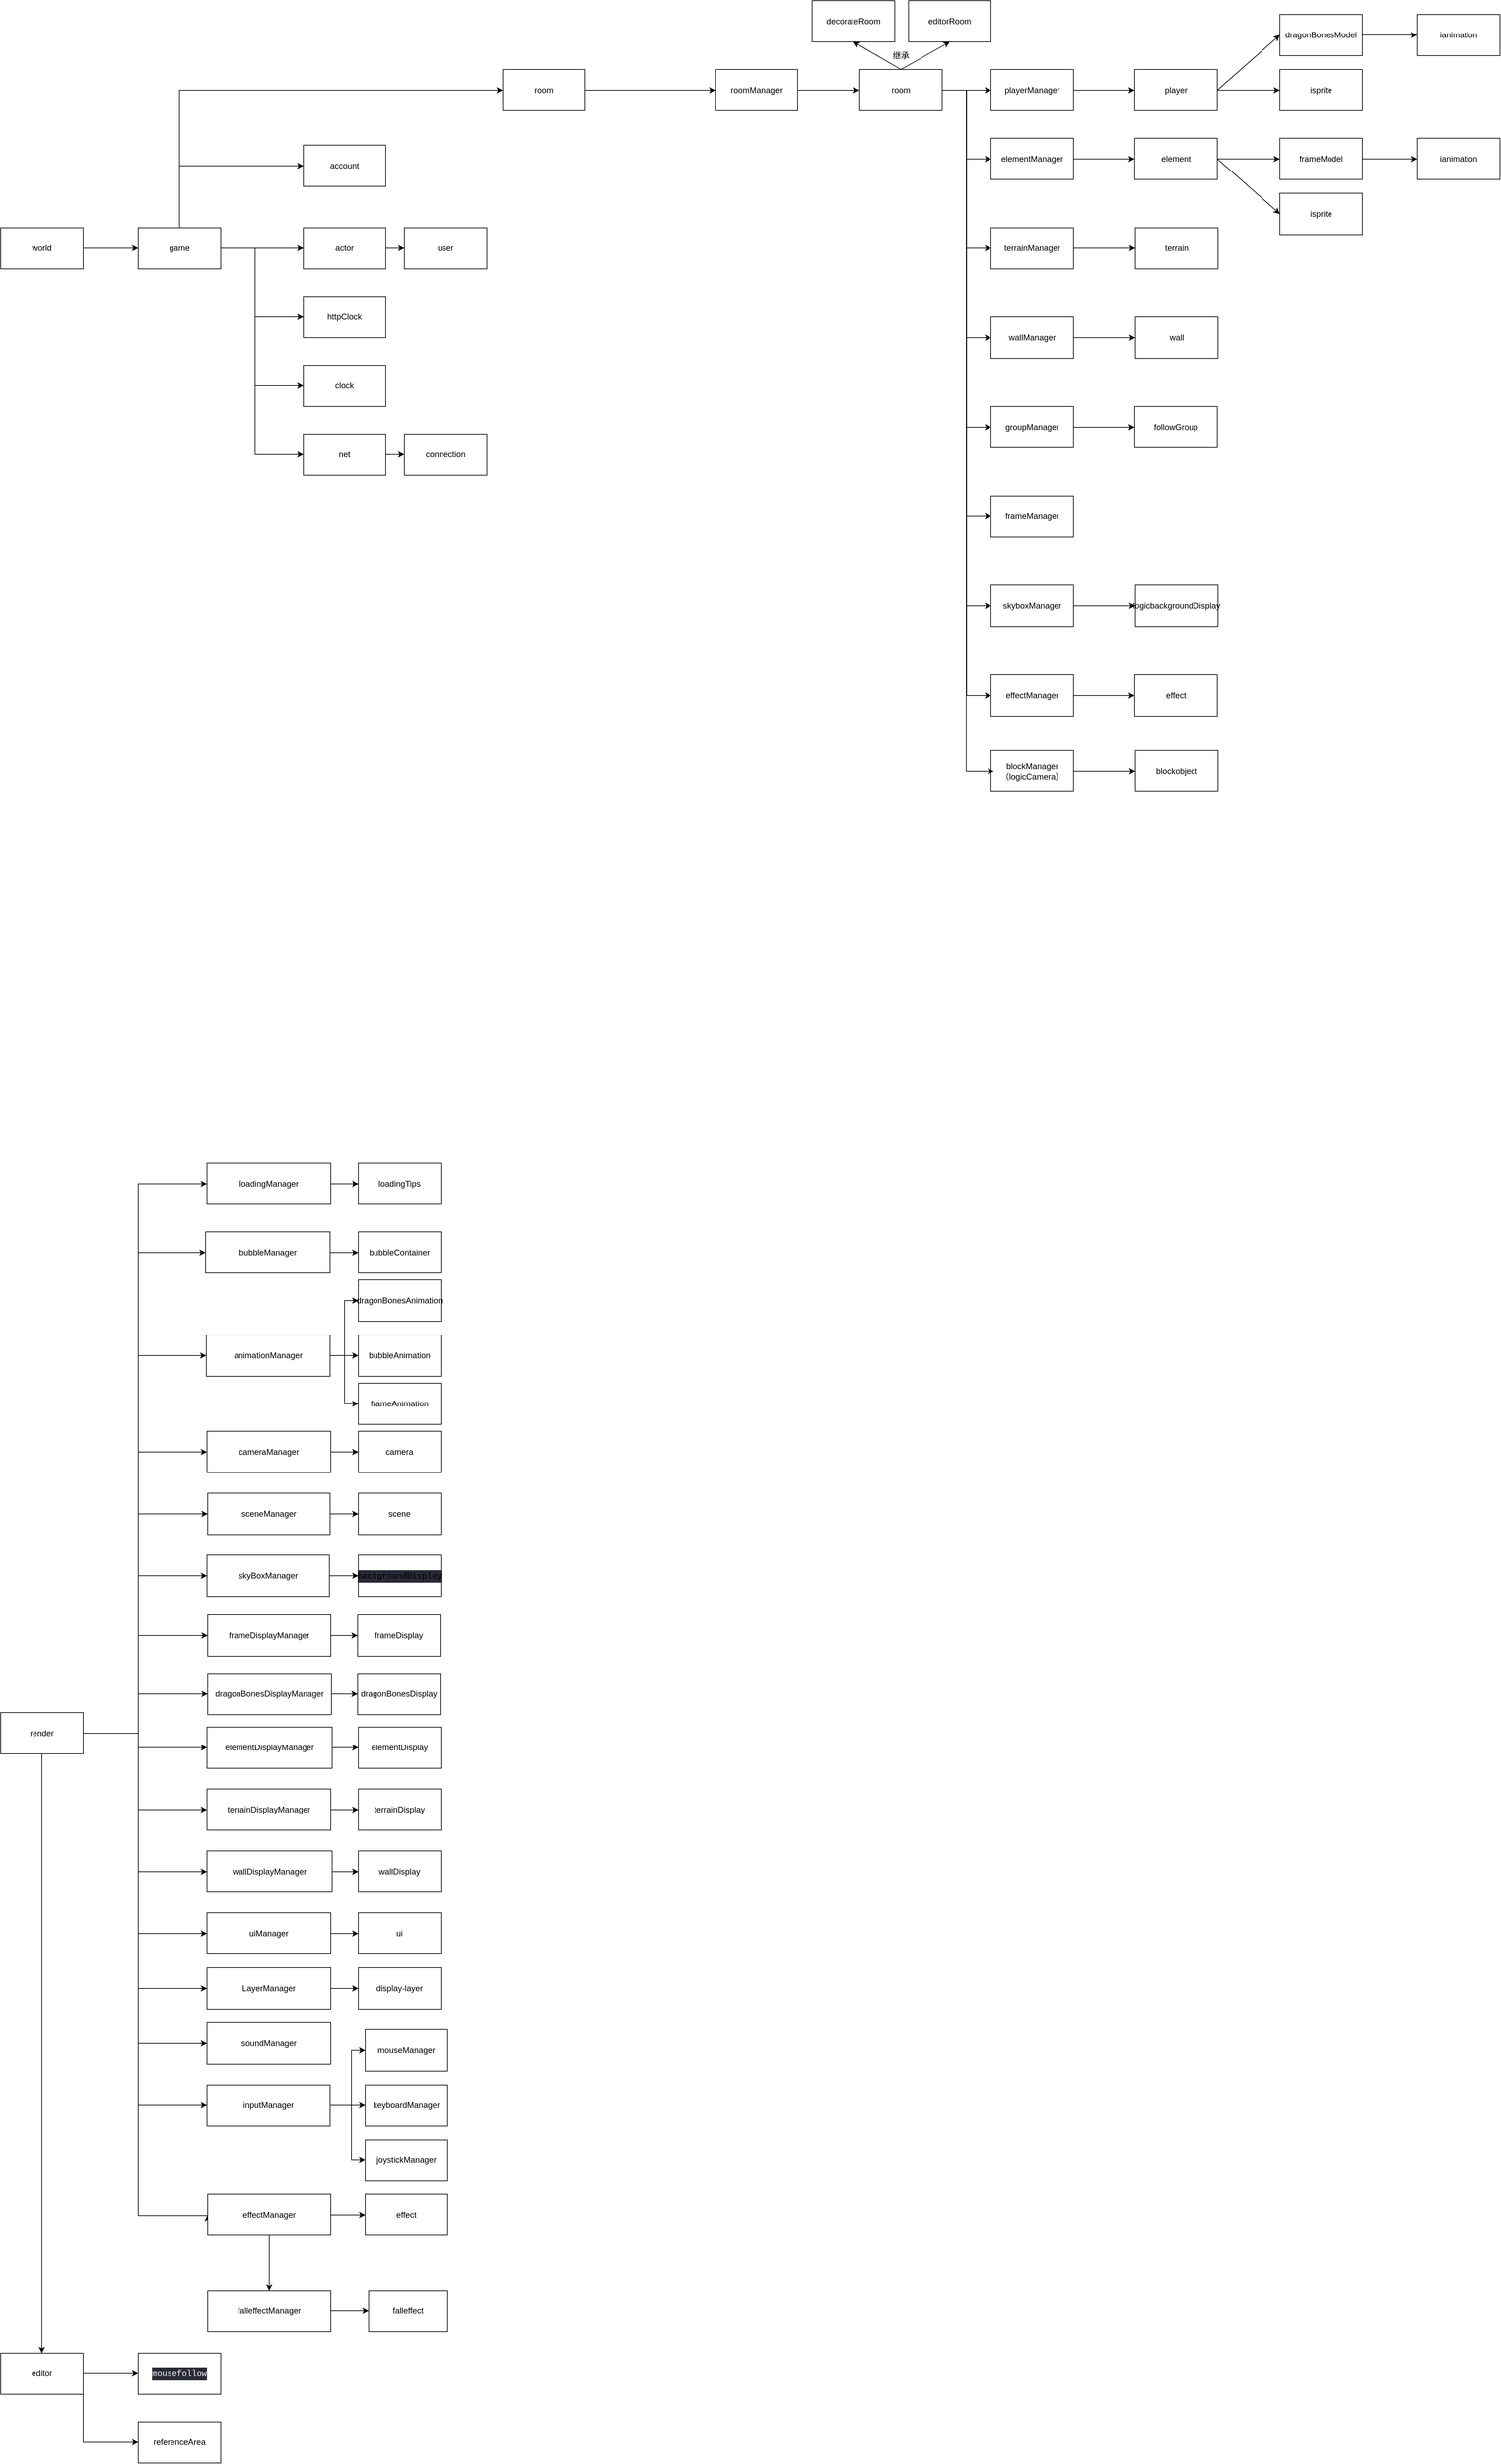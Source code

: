 <mxfile version="13.1.3">
    <diagram id="6hGFLwfOUW9BJ-s0fimq" name="Page-1">
        <mxGraphModel dx="660" dy="626" grid="1" gridSize="10" guides="1" tooltips="1" connect="1" arrows="1" fold="1" page="1" pageScale="1" pageWidth="3300" pageHeight="4681" math="0" shadow="0">
            <root>
                <mxCell id="0"/>
                <mxCell id="1" parent="0"/>
                <mxCell id="109" value="" style="edgeStyle=orthogonalEdgeStyle;rounded=0;orthogonalLoop=1;jettySize=auto;html=1;" parent="1" source="3" target="108" edge="1">
                    <mxGeometry relative="1" as="geometry">
                        <Array as="points">
                            <mxPoint x="240" y="2529"/>
                            <mxPoint x="240" y="2300"/>
                        </Array>
                    </mxGeometry>
                </mxCell>
                <mxCell id="117" value="" style="edgeStyle=orthogonalEdgeStyle;rounded=0;orthogonalLoop=1;jettySize=auto;html=1;" parent="1" source="3" target="116" edge="1">
                    <mxGeometry relative="1" as="geometry">
                        <Array as="points">
                            <mxPoint x="240" y="2529"/>
                            <mxPoint x="240" y="2210"/>
                        </Array>
                    </mxGeometry>
                </mxCell>
                <mxCell id="121" value="" style="edgeStyle=orthogonalEdgeStyle;rounded=0;orthogonalLoop=1;jettySize=auto;html=1;" parent="1" source="3" target="120" edge="1">
                    <mxGeometry relative="1" as="geometry">
                        <Array as="points">
                            <mxPoint x="240" y="2529"/>
                            <mxPoint x="240" y="2120"/>
                        </Array>
                    </mxGeometry>
                </mxCell>
                <mxCell id="125" value="" style="edgeStyle=orthogonalEdgeStyle;rounded=0;orthogonalLoop=1;jettySize=auto;html=1;" parent="1" source="3" target="124" edge="1">
                    <mxGeometry relative="1" as="geometry">
                        <Array as="points">
                            <mxPoint x="240" y="2529"/>
                            <mxPoint x="240" y="1980"/>
                        </Array>
                    </mxGeometry>
                </mxCell>
                <mxCell id="135" value="" style="edgeStyle=orthogonalEdgeStyle;rounded=0;orthogonalLoop=1;jettySize=auto;html=1;" parent="1" source="3" target="134" edge="1">
                    <mxGeometry relative="1" as="geometry">
                        <Array as="points">
                            <mxPoint x="240" y="2529"/>
                            <mxPoint x="240" y="1830"/>
                        </Array>
                    </mxGeometry>
                </mxCell>
                <mxCell id="141" value="" style="edgeStyle=orthogonalEdgeStyle;rounded=0;orthogonalLoop=1;jettySize=auto;html=1;" parent="1" source="3" target="140" edge="1">
                    <mxGeometry relative="1" as="geometry">
                        <Array as="points">
                            <mxPoint x="240" y="2529"/>
                            <mxPoint x="240" y="2550"/>
                        </Array>
                    </mxGeometry>
                </mxCell>
                <mxCell id="145" value="" style="edgeStyle=orthogonalEdgeStyle;rounded=0;orthogonalLoop=1;jettySize=auto;html=1;" parent="1" source="3" target="144" edge="1">
                    <mxGeometry relative="1" as="geometry">
                        <Array as="points">
                            <mxPoint x="240" y="2529"/>
                            <mxPoint x="240" y="2640"/>
                        </Array>
                    </mxGeometry>
                </mxCell>
                <mxCell id="149" value="" style="edgeStyle=orthogonalEdgeStyle;rounded=0;orthogonalLoop=1;jettySize=auto;html=1;entryX=0;entryY=0.5;entryDx=0;entryDy=0;" parent="1" source="3" target="77" edge="1">
                    <mxGeometry relative="1" as="geometry">
                        <mxPoint x="100" y="2419" as="targetPoint"/>
                        <Array as="points">
                            <mxPoint x="240" y="2529"/>
                            <mxPoint x="240" y="2387"/>
                        </Array>
                    </mxGeometry>
                </mxCell>
                <mxCell id="151" value="" style="edgeStyle=orthogonalEdgeStyle;rounded=0;orthogonalLoop=1;jettySize=auto;html=1;entryX=0;entryY=0.5;entryDx=0;entryDy=0;" parent="1" source="3" target="78" edge="1">
                    <mxGeometry relative="1" as="geometry">
                        <mxPoint x="100" y="2419" as="targetPoint"/>
                        <Array as="points">
                            <mxPoint x="240" y="2529"/>
                            <mxPoint x="240" y="2472"/>
                        </Array>
                    </mxGeometry>
                </mxCell>
                <mxCell id="153" value="" style="edgeStyle=orthogonalEdgeStyle;rounded=0;orthogonalLoop=1;jettySize=auto;html=1;entryX=0;entryY=0.5;entryDx=0;entryDy=0;" parent="1" source="3" target="79" edge="1">
                    <mxGeometry relative="1" as="geometry">
                        <mxPoint x="100" y="2639" as="targetPoint"/>
                        <Array as="points">
                            <mxPoint x="240" y="2529"/>
                            <mxPoint x="240" y="2820"/>
                        </Array>
                    </mxGeometry>
                </mxCell>
                <mxCell id="155" value="" style="edgeStyle=orthogonalEdgeStyle;rounded=0;orthogonalLoop=1;jettySize=auto;html=1;entryX=0;entryY=0.5;entryDx=0;entryDy=0;" parent="1" source="3" target="80" edge="1">
                    <mxGeometry relative="1" as="geometry">
                        <mxPoint x="100" y="2639" as="targetPoint"/>
                        <Array as="points">
                            <mxPoint x="240" y="2529"/>
                            <mxPoint x="240" y="2900"/>
                        </Array>
                    </mxGeometry>
                </mxCell>
                <mxCell id="157" value="" style="edgeStyle=orthogonalEdgeStyle;rounded=0;orthogonalLoop=1;jettySize=auto;html=1;entryX=0;entryY=0.5;entryDx=0;entryDy=0;" parent="1" source="3" target="104" edge="1">
                    <mxGeometry relative="1" as="geometry">
                        <mxPoint x="100" y="2639" as="targetPoint"/>
                        <Array as="points">
                            <mxPoint x="240" y="2529"/>
                            <mxPoint x="240" y="2980"/>
                        </Array>
                    </mxGeometry>
                </mxCell>
                <mxCell id="159" value="" style="edgeStyle=orthogonalEdgeStyle;rounded=0;orthogonalLoop=1;jettySize=auto;html=1;entryX=0;entryY=0.5;entryDx=0;entryDy=0;" parent="1" source="3" target="94" edge="1">
                    <mxGeometry relative="1" as="geometry">
                        <mxPoint x="290" y="3100" as="targetPoint"/>
                        <Array as="points">
                            <mxPoint x="240" y="2529"/>
                            <mxPoint x="240" y="3070"/>
                        </Array>
                    </mxGeometry>
                </mxCell>
                <mxCell id="161" value="" style="edgeStyle=orthogonalEdgeStyle;rounded=0;orthogonalLoop=1;jettySize=auto;html=1;entryX=0;entryY=0.5;entryDx=0;entryDy=0;" parent="1" source="3" target="102" edge="1">
                    <mxGeometry relative="1" as="geometry">
                        <mxPoint x="140" y="3040" as="targetPoint"/>
                        <Array as="points">
                            <mxPoint x="240" y="2529"/>
                            <mxPoint x="240" y="3230"/>
                        </Array>
                    </mxGeometry>
                </mxCell>
                <mxCell id="171" value="" style="edgeStyle=orthogonalEdgeStyle;rounded=0;orthogonalLoop=1;jettySize=auto;html=1;entryX=0;entryY=0.5;entryDx=0;entryDy=0;" parent="1" source="3" target="168" edge="1">
                    <mxGeometry relative="1" as="geometry">
                        <mxPoint x="100" y="2639" as="targetPoint"/>
                        <Array as="points">
                            <mxPoint x="240" y="2529"/>
                            <mxPoint x="240" y="2730"/>
                        </Array>
                    </mxGeometry>
                </mxCell>
                <mxCell id="173" value="" style="edgeStyle=orthogonalEdgeStyle;rounded=0;orthogonalLoop=1;jettySize=auto;html=1;" parent="1" source="3" target="172" edge="1">
                    <mxGeometry relative="1" as="geometry">
                        <Array as="points">
                            <mxPoint x="240" y="2529"/>
                            <mxPoint x="240" y="1730"/>
                        </Array>
                    </mxGeometry>
                </mxCell>
                <mxCell id="181" value="" style="edgeStyle=orthogonalEdgeStyle;rounded=0;orthogonalLoop=1;jettySize=auto;html=1;" parent="1" source="3" target="180" edge="1">
                    <mxGeometry relative="1" as="geometry"/>
                </mxCell>
                <mxCell id="3" value="render" style="rounded=0;whiteSpace=wrap;html=1;" parent="1" vertex="1">
                    <mxGeometry x="40" y="2499" width="120" height="60" as="geometry"/>
                </mxCell>
                <mxCell id="183" value="" style="edgeStyle=orthogonalEdgeStyle;rounded=0;orthogonalLoop=1;jettySize=auto;html=1;" parent="1" source="180" target="182" edge="1">
                    <mxGeometry relative="1" as="geometry"/>
                </mxCell>
                <mxCell id="185" value="" style="edgeStyle=orthogonalEdgeStyle;rounded=0;orthogonalLoop=1;jettySize=auto;html=1;" parent="1" source="180" target="184" edge="1">
                    <mxGeometry relative="1" as="geometry">
                        <Array as="points">
                            <mxPoint x="160" y="3560"/>
                        </Array>
                    </mxGeometry>
                </mxCell>
                <mxCell id="180" value="editor" style="rounded=0;whiteSpace=wrap;html=1;" parent="1" vertex="1">
                    <mxGeometry x="40" y="3430" width="120" height="60" as="geometry"/>
                </mxCell>
                <mxCell id="184" value="referenceArea" style="rounded=0;whiteSpace=wrap;html=1;" parent="1" vertex="1">
                    <mxGeometry x="240" y="3530" width="120" height="60" as="geometry"/>
                </mxCell>
                <mxCell id="182" value="&lt;div style=&quot;color: rgb(246 , 246 , 244) ; background-color: rgb(40 , 42 , 54) ; font-family: &amp;#34;menlo&amp;#34; , &amp;#34;monaco&amp;#34; , &amp;#34;courier new&amp;#34; , monospace ; line-height: 18px&quot;&gt;mousefollow&lt;/div&gt;" style="rounded=0;whiteSpace=wrap;html=1;" parent="1" vertex="1">
                    <mxGeometry x="240" y="3430" width="120" height="60" as="geometry"/>
                </mxCell>
                <mxCell id="175" value="" style="edgeStyle=orthogonalEdgeStyle;rounded=0;orthogonalLoop=1;jettySize=auto;html=1;" parent="1" source="172" target="174" edge="1">
                    <mxGeometry relative="1" as="geometry"/>
                </mxCell>
                <mxCell id="172" value="loadingManager" style="rounded=0;whiteSpace=wrap;html=1;" parent="1" vertex="1">
                    <mxGeometry x="340" y="1700" width="180" height="60" as="geometry"/>
                </mxCell>
                <mxCell id="174" value="loadingTips" style="rounded=0;whiteSpace=wrap;html=1;" parent="1" vertex="1">
                    <mxGeometry x="560" y="1700" width="120" height="60" as="geometry"/>
                </mxCell>
                <mxCell id="147" value="" style="edgeStyle=orthogonalEdgeStyle;rounded=0;orthogonalLoop=1;jettySize=auto;html=1;" parent="1" source="144" target="146" edge="1">
                    <mxGeometry relative="1" as="geometry"/>
                </mxCell>
                <mxCell id="144" value="terrainDisplayManager" style="rounded=0;whiteSpace=wrap;html=1;" parent="1" vertex="1">
                    <mxGeometry x="340" y="2610" width="180" height="60" as="geometry"/>
                </mxCell>
                <mxCell id="146" value="terrainDisplay" style="rounded=0;whiteSpace=wrap;html=1;" parent="1" vertex="1">
                    <mxGeometry x="560" y="2610" width="120" height="60" as="geometry"/>
                </mxCell>
                <mxCell id="143" value="" style="edgeStyle=orthogonalEdgeStyle;rounded=0;orthogonalLoop=1;jettySize=auto;html=1;" parent="1" source="140" target="142" edge="1">
                    <mxGeometry relative="1" as="geometry"/>
                </mxCell>
                <mxCell id="140" value="elementDisplayManager" style="rounded=0;whiteSpace=wrap;html=1;" parent="1" vertex="1">
                    <mxGeometry x="340" y="2520" width="182" height="60" as="geometry"/>
                </mxCell>
                <mxCell id="142" value="elementDisplay" style="rounded=0;whiteSpace=wrap;html=1;" parent="1" vertex="1">
                    <mxGeometry x="560" y="2520" width="120" height="60" as="geometry"/>
                </mxCell>
                <mxCell id="137" value="" style="edgeStyle=orthogonalEdgeStyle;rounded=0;orthogonalLoop=1;jettySize=auto;html=1;" parent="1" source="134" target="136" edge="1">
                    <mxGeometry relative="1" as="geometry"/>
                </mxCell>
                <mxCell id="134" value="bubbleManager" style="rounded=0;whiteSpace=wrap;html=1;" parent="1" vertex="1">
                    <mxGeometry x="338" y="1800" width="181" height="60" as="geometry"/>
                </mxCell>
                <mxCell id="136" value="bubbleContainer" style="rounded=0;whiteSpace=wrap;html=1;" parent="1" vertex="1">
                    <mxGeometry x="560" y="1800" width="120" height="60" as="geometry"/>
                </mxCell>
                <mxCell id="127" value="" style="edgeStyle=orthogonalEdgeStyle;rounded=0;orthogonalLoop=1;jettySize=auto;html=1;" parent="1" source="124" target="126" edge="1">
                    <mxGeometry relative="1" as="geometry">
                        <Array as="points">
                            <mxPoint x="540" y="1980"/>
                            <mxPoint x="540" y="1900"/>
                        </Array>
                    </mxGeometry>
                </mxCell>
                <mxCell id="131" value="" style="edgeStyle=orthogonalEdgeStyle;rounded=0;orthogonalLoop=1;jettySize=auto;html=1;" parent="1" source="124" target="130" edge="1">
                    <mxGeometry relative="1" as="geometry"/>
                </mxCell>
                <mxCell id="133" value="" style="edgeStyle=orthogonalEdgeStyle;rounded=0;orthogonalLoop=1;jettySize=auto;html=1;" parent="1" source="124" target="132" edge="1">
                    <mxGeometry relative="1" as="geometry">
                        <Array as="points">
                            <mxPoint x="540" y="1980"/>
                            <mxPoint x="540" y="2050"/>
                        </Array>
                    </mxGeometry>
                </mxCell>
                <mxCell id="124" value="animationManager" style="rounded=0;whiteSpace=wrap;html=1;" parent="1" vertex="1">
                    <mxGeometry x="339" y="1950" width="180" height="60" as="geometry"/>
                </mxCell>
                <mxCell id="132" value="frameAnimation" style="rounded=0;whiteSpace=wrap;html=1;" parent="1" vertex="1">
                    <mxGeometry x="560" y="2020" width="120" height="60" as="geometry"/>
                </mxCell>
                <mxCell id="130" value="bubbleAnimation" style="rounded=0;whiteSpace=wrap;html=1;" parent="1" vertex="1">
                    <mxGeometry x="560" y="1950" width="120" height="60" as="geometry"/>
                </mxCell>
                <mxCell id="126" value="dragonBonesAnimation" style="rounded=0;whiteSpace=wrap;html=1;" parent="1" vertex="1">
                    <mxGeometry x="560" y="1870" width="120" height="60" as="geometry"/>
                </mxCell>
                <mxCell id="123" value="" style="edgeStyle=orthogonalEdgeStyle;rounded=0;orthogonalLoop=1;jettySize=auto;html=1;" parent="1" source="120" target="122" edge="1">
                    <mxGeometry relative="1" as="geometry"/>
                </mxCell>
                <mxCell id="120" value="cameraManager" style="rounded=0;whiteSpace=wrap;html=1;" parent="1" vertex="1">
                    <mxGeometry x="340" y="2090" width="180" height="60" as="geometry"/>
                </mxCell>
                <mxCell id="122" value="camera" style="rounded=0;whiteSpace=wrap;html=1;" parent="1" vertex="1">
                    <mxGeometry x="560" y="2090" width="120" height="60" as="geometry"/>
                </mxCell>
                <mxCell id="119" value="" style="edgeStyle=orthogonalEdgeStyle;rounded=0;orthogonalLoop=1;jettySize=auto;html=1;" parent="1" source="116" target="118" edge="1">
                    <mxGeometry relative="1" as="geometry"/>
                </mxCell>
                <mxCell id="116" value="sceneManager" style="rounded=0;whiteSpace=wrap;html=1;" parent="1" vertex="1">
                    <mxGeometry x="341" y="2180" width="178" height="60" as="geometry"/>
                </mxCell>
                <mxCell id="118" value="scene" style="rounded=0;whiteSpace=wrap;html=1;" parent="1" vertex="1">
                    <mxGeometry x="560" y="2180" width="120" height="60" as="geometry"/>
                </mxCell>
                <mxCell id="111" value="" style="edgeStyle=orthogonalEdgeStyle;rounded=0;orthogonalLoop=1;jettySize=auto;html=1;" parent="1" source="108" target="110" edge="1">
                    <mxGeometry relative="1" as="geometry"/>
                </mxCell>
                <mxCell id="108" value="skyBoxManager" style="rounded=0;whiteSpace=wrap;html=1;" parent="1" vertex="1">
                    <mxGeometry x="340" y="2270" width="178" height="60" as="geometry"/>
                </mxCell>
                <mxCell id="110" value="&lt;div style=&quot;background-color: rgb(40 , 42 , 54) ; font-family: &amp;#34;menlo&amp;#34; , &amp;#34;monaco&amp;#34; , &amp;#34;courier new&amp;#34; , monospace ; line-height: 18px&quot;&gt;backgroundDisplay&lt;/div&gt;" style="rounded=0;whiteSpace=wrap;html=1;" parent="1" vertex="1">
                    <mxGeometry x="560" y="2270" width="120" height="60" as="geometry"/>
                </mxCell>
                <mxCell id="104" value="soundManager" style="rounded=0;whiteSpace=wrap;html=1;" parent="1" vertex="1">
                    <mxGeometry x="340" y="2950" width="180" height="60" as="geometry"/>
                </mxCell>
                <mxCell id="107" value="" style="edgeStyle=orthogonalEdgeStyle;rounded=0;orthogonalLoop=1;jettySize=auto;html=1;" parent="1" source="102" target="106" edge="1">
                    <mxGeometry relative="1" as="geometry"/>
                </mxCell>
                <mxCell id="177" value="" style="edgeStyle=orthogonalEdgeStyle;rounded=0;orthogonalLoop=1;jettySize=auto;html=1;" parent="1" source="102" target="176" edge="1">
                    <mxGeometry relative="1" as="geometry"/>
                </mxCell>
                <mxCell id="102" value="effectManager" style="rounded=0;whiteSpace=wrap;html=1;" parent="1" vertex="1">
                    <mxGeometry x="341" y="3199" width="179" height="60" as="geometry"/>
                </mxCell>
                <mxCell id="179" value="" style="edgeStyle=orthogonalEdgeStyle;rounded=0;orthogonalLoop=1;jettySize=auto;html=1;" parent="1" source="176" target="178" edge="1">
                    <mxGeometry relative="1" as="geometry"/>
                </mxCell>
                <mxCell id="176" value="falleffectManager" style="rounded=0;whiteSpace=wrap;html=1;" parent="1" vertex="1">
                    <mxGeometry x="341" y="3339" width="179" height="60" as="geometry"/>
                </mxCell>
                <mxCell id="178" value="falleffect" style="rounded=0;whiteSpace=wrap;html=1;" parent="1" vertex="1">
                    <mxGeometry x="575" y="3339" width="115" height="60" as="geometry"/>
                </mxCell>
                <mxCell id="106" value="effect" style="rounded=0;whiteSpace=wrap;html=1;" parent="1" vertex="1">
                    <mxGeometry x="570" y="3199" width="120" height="60" as="geometry"/>
                </mxCell>
                <mxCell id="97" value="" style="edgeStyle=orthogonalEdgeStyle;rounded=0;orthogonalLoop=1;jettySize=auto;html=1;" parent="1" source="94" target="96" edge="1">
                    <mxGeometry relative="1" as="geometry"/>
                </mxCell>
                <mxCell id="99" value="" style="edgeStyle=orthogonalEdgeStyle;rounded=0;orthogonalLoop=1;jettySize=auto;html=1;" parent="1" source="94" target="98" edge="1">
                    <mxGeometry relative="1" as="geometry">
                        <Array as="points">
                            <mxPoint x="550" y="3070"/>
                            <mxPoint x="550" y="3150"/>
                        </Array>
                    </mxGeometry>
                </mxCell>
                <mxCell id="101" value="" style="edgeStyle=orthogonalEdgeStyle;rounded=0;orthogonalLoop=1;jettySize=auto;html=1;" parent="1" source="94" target="100" edge="1">
                    <mxGeometry relative="1" as="geometry">
                        <Array as="points">
                            <mxPoint x="550" y="3070"/>
                            <mxPoint x="550" y="2990"/>
                        </Array>
                    </mxGeometry>
                </mxCell>
                <mxCell id="94" value="inputManager" style="rounded=0;whiteSpace=wrap;html=1;" parent="1" vertex="1">
                    <mxGeometry x="340" y="3040" width="179" height="60" as="geometry"/>
                </mxCell>
                <mxCell id="100" value="mouseManager" style="rounded=0;whiteSpace=wrap;html=1;" parent="1" vertex="1">
                    <mxGeometry x="570" y="2960" width="120" height="60" as="geometry"/>
                </mxCell>
                <mxCell id="98" value="joystickManager" style="rounded=0;whiteSpace=wrap;html=1;" parent="1" vertex="1">
                    <mxGeometry x="570" y="3120" width="120" height="60" as="geometry"/>
                </mxCell>
                <mxCell id="96" value="keyboardManager" style="rounded=0;whiteSpace=wrap;html=1;" parent="1" vertex="1">
                    <mxGeometry x="570" y="3040" width="120" height="60" as="geometry"/>
                </mxCell>
                <mxCell id="112" value="" style="edgeStyle=orthogonalEdgeStyle;rounded=0;orthogonalLoop=1;jettySize=auto;html=1;" parent="1" source="77" target="81" edge="1">
                    <mxGeometry relative="1" as="geometry"/>
                </mxCell>
                <mxCell id="77" value="&lt;span&gt;frameDisplayManager&lt;/span&gt;" style="rounded=0;whiteSpace=wrap;html=1;" parent="1" vertex="1">
                    <mxGeometry x="341" y="2357" width="179" height="60" as="geometry"/>
                </mxCell>
                <mxCell id="113" value="" style="edgeStyle=orthogonalEdgeStyle;rounded=0;orthogonalLoop=1;jettySize=auto;html=1;" parent="1" source="78" target="82" edge="1">
                    <mxGeometry relative="1" as="geometry"/>
                </mxCell>
                <mxCell id="78" value="&lt;span&gt;dragonBonesDisplayManager&lt;/span&gt;" style="rounded=0;whiteSpace=wrap;html=1;" parent="1" vertex="1">
                    <mxGeometry x="341" y="2442" width="180" height="60" as="geometry"/>
                </mxCell>
                <mxCell id="114" value="" style="edgeStyle=orthogonalEdgeStyle;rounded=0;orthogonalLoop=1;jettySize=auto;html=1;" parent="1" source="79" target="84" edge="1">
                    <mxGeometry relative="1" as="geometry"/>
                </mxCell>
                <mxCell id="79" value="uiManager" style="rounded=0;whiteSpace=wrap;html=1;" parent="1" vertex="1">
                    <mxGeometry x="340" y="2790" width="180" height="60" as="geometry"/>
                </mxCell>
                <mxCell id="115" value="" style="edgeStyle=orthogonalEdgeStyle;rounded=0;orthogonalLoop=1;jettySize=auto;html=1;" parent="1" source="80" target="86" edge="1">
                    <mxGeometry relative="1" as="geometry"/>
                </mxCell>
                <mxCell id="80" value="&lt;span&gt;LayerManager&lt;/span&gt;" style="rounded=0;whiteSpace=wrap;html=1;" parent="1" vertex="1">
                    <mxGeometry x="340" y="2870" width="180" height="60" as="geometry"/>
                </mxCell>
                <mxCell id="81" value="frameDisplay" style="rounded=0;whiteSpace=wrap;html=1;" parent="1" vertex="1">
                    <mxGeometry x="559" y="2357" width="120" height="60" as="geometry"/>
                </mxCell>
                <mxCell id="82" value="dragonBonesDisplay" style="rounded=0;whiteSpace=wrap;html=1;" parent="1" vertex="1">
                    <mxGeometry x="559" y="2442" width="120" height="60" as="geometry"/>
                </mxCell>
                <mxCell id="84" value="ui" style="rounded=0;whiteSpace=wrap;html=1;" parent="1" vertex="1">
                    <mxGeometry x="560" y="2790" width="120" height="60" as="geometry"/>
                </mxCell>
                <mxCell id="86" value="display-layer" style="rounded=0;whiteSpace=wrap;html=1;" parent="1" vertex="1">
                    <mxGeometry x="560" y="2870" width="120" height="60" as="geometry"/>
                </mxCell>
                <mxCell id="91" value="" style="edgeStyle=orthogonalEdgeStyle;rounded=0;orthogonalLoop=1;jettySize=auto;html=1;" parent="1" source="89" target="90" edge="1">
                    <mxGeometry relative="1" as="geometry"/>
                </mxCell>
                <mxCell id="89" value="world" style="rounded=0;whiteSpace=wrap;html=1;" parent="1" vertex="1">
                    <mxGeometry x="40" y="340" width="120" height="60" as="geometry"/>
                </mxCell>
                <mxCell id="193" value="" style="edgeStyle=orthogonalEdgeStyle;rounded=0;orthogonalLoop=1;jettySize=auto;html=1;" parent="1" source="90" target="192" edge="1">
                    <mxGeometry relative="1" as="geometry">
                        <Array as="points">
                            <mxPoint x="300" y="140"/>
                        </Array>
                    </mxGeometry>
                </mxCell>
                <mxCell id="221" value="" style="edgeStyle=orthogonalEdgeStyle;rounded=0;orthogonalLoop=1;jettySize=auto;html=1;" parent="1" source="90" target="220" edge="1">
                    <mxGeometry relative="1" as="geometry">
                        <Array as="points">
                            <mxPoint x="300" y="250"/>
                        </Array>
                    </mxGeometry>
                </mxCell>
                <mxCell id="225" value="" style="edgeStyle=orthogonalEdgeStyle;rounded=0;orthogonalLoop=1;jettySize=auto;html=1;" parent="1" source="90" target="224" edge="1">
                    <mxGeometry relative="1" as="geometry">
                        <Array as="points">
                            <mxPoint x="398" y="370"/>
                        </Array>
                    </mxGeometry>
                </mxCell>
                <mxCell id="229" value="" style="edgeStyle=orthogonalEdgeStyle;rounded=0;orthogonalLoop=1;jettySize=auto;html=1;" parent="1" source="90" target="228" edge="1">
                    <mxGeometry relative="1" as="geometry">
                        <Array as="points">
                            <mxPoint x="410" y="370"/>
                            <mxPoint x="410" y="570"/>
                        </Array>
                    </mxGeometry>
                </mxCell>
                <mxCell id="233" value="" style="edgeStyle=orthogonalEdgeStyle;rounded=0;orthogonalLoop=1;jettySize=auto;html=1;" parent="1" source="90" target="232" edge="1">
                    <mxGeometry relative="1" as="geometry">
                        <Array as="points">
                            <mxPoint x="410" y="370"/>
                            <mxPoint x="410" y="470"/>
                        </Array>
                    </mxGeometry>
                </mxCell>
                <mxCell id="235" value="" style="edgeStyle=orthogonalEdgeStyle;rounded=0;orthogonalLoop=1;jettySize=auto;html=1;" parent="1" source="90" target="234" edge="1">
                    <mxGeometry relative="1" as="geometry">
                        <Array as="points">
                            <mxPoint x="410" y="370"/>
                            <mxPoint x="410" y="670"/>
                        </Array>
                    </mxGeometry>
                </mxCell>
                <mxCell id="90" value="game" style="rounded=0;whiteSpace=wrap;html=1;" parent="1" vertex="1">
                    <mxGeometry x="240" y="340" width="120" height="60" as="geometry"/>
                </mxCell>
                <mxCell id="237" value="" style="edgeStyle=orthogonalEdgeStyle;rounded=0;orthogonalLoop=1;jettySize=auto;html=1;" parent="1" source="234" target="236" edge="1">
                    <mxGeometry relative="1" as="geometry"/>
                </mxCell>
                <mxCell id="234" value="net" style="rounded=0;whiteSpace=wrap;html=1;" parent="1" vertex="1">
                    <mxGeometry x="480" y="640" width="120" height="60" as="geometry"/>
                </mxCell>
                <mxCell id="236" value="connection" style="rounded=0;whiteSpace=wrap;html=1;" parent="1" vertex="1">
                    <mxGeometry x="627" y="640" width="120" height="60" as="geometry"/>
                </mxCell>
                <mxCell id="232" value="httpClock" style="rounded=0;whiteSpace=wrap;html=1;" parent="1" vertex="1">
                    <mxGeometry x="480" y="440" width="120" height="60" as="geometry"/>
                </mxCell>
                <mxCell id="228" value="clock" style="rounded=0;whiteSpace=wrap;html=1;" parent="1" vertex="1">
                    <mxGeometry x="480" y="540" width="120" height="60" as="geometry"/>
                </mxCell>
                <mxCell id="227" value="" style="edgeStyle=orthogonalEdgeStyle;rounded=0;orthogonalLoop=1;jettySize=auto;html=1;" parent="1" source="224" target="226" edge="1">
                    <mxGeometry relative="1" as="geometry"/>
                </mxCell>
                <mxCell id="224" value="actor" style="rounded=0;whiteSpace=wrap;html=1;" parent="1" vertex="1">
                    <mxGeometry x="480" y="340" width="120" height="60" as="geometry"/>
                </mxCell>
                <mxCell id="226" value="user" style="rounded=0;whiteSpace=wrap;html=1;" parent="1" vertex="1">
                    <mxGeometry x="627" y="340" width="120" height="60" as="geometry"/>
                </mxCell>
                <mxCell id="220" value="account" style="rounded=0;whiteSpace=wrap;html=1;" parent="1" vertex="1">
                    <mxGeometry x="480" y="220" width="120" height="60" as="geometry"/>
                </mxCell>
                <mxCell id="194" value="" style="edgeStyle=orthogonalEdgeStyle;rounded=0;orthogonalLoop=1;jettySize=auto;html=1;" parent="1" source="192" target="92" edge="1">
                    <mxGeometry relative="1" as="geometry"/>
                </mxCell>
                <mxCell id="192" value="room" style="rounded=0;whiteSpace=wrap;html=1;" parent="1" vertex="1">
                    <mxGeometry x="770" y="110" width="120" height="60" as="geometry"/>
                </mxCell>
                <mxCell id="276" value="" style="edgeStyle=orthogonalEdgeStyle;rounded=0;orthogonalLoop=1;jettySize=auto;html=1;" parent="1" source="248" target="275" edge="1">
                    <mxGeometry relative="1" as="geometry"/>
                </mxCell>
                <mxCell id="248" value="effectManager" style="rounded=0;whiteSpace=wrap;html=1;" parent="1" vertex="1">
                    <mxGeometry x="1480" y="990" width="120" height="60" as="geometry"/>
                </mxCell>
                <mxCell id="275" value="effect" style="rounded=0;whiteSpace=wrap;html=1;" parent="1" vertex="1">
                    <mxGeometry x="1689" y="990" width="120" height="60" as="geometry"/>
                </mxCell>
                <mxCell id="274" value="" style="edgeStyle=orthogonalEdgeStyle;rounded=0;orthogonalLoop=1;jettySize=auto;html=1;" parent="1" source="246" target="273" edge="1">
                    <mxGeometry relative="1" as="geometry"/>
                </mxCell>
                <mxCell id="246" value="skyboxManager" style="rounded=0;whiteSpace=wrap;html=1;" parent="1" vertex="1">
                    <mxGeometry x="1480" y="860" width="120" height="60" as="geometry"/>
                </mxCell>
                <mxCell id="273" value="logicbackgroundDisplay" style="rounded=0;whiteSpace=wrap;html=1;" parent="1" vertex="1">
                    <mxGeometry x="1690" y="860" width="120" height="60" as="geometry"/>
                </mxCell>
                <mxCell id="244" value="frameManager" style="rounded=0;whiteSpace=wrap;html=1;" parent="1" vertex="1">
                    <mxGeometry x="1480" y="730" width="120" height="60" as="geometry"/>
                </mxCell>
                <mxCell id="278" value="" style="edgeStyle=orthogonalEdgeStyle;rounded=0;orthogonalLoop=1;jettySize=auto;html=1;" parent="1" source="242" target="277" edge="1">
                    <mxGeometry relative="1" as="geometry"/>
                </mxCell>
                <mxCell id="242" value="groupManager" style="rounded=0;whiteSpace=wrap;html=1;" parent="1" vertex="1">
                    <mxGeometry x="1480" y="600" width="120" height="60" as="geometry"/>
                </mxCell>
                <mxCell id="277" value="followGroup" style="rounded=0;whiteSpace=wrap;html=1;" parent="1" vertex="1">
                    <mxGeometry x="1689" y="600" width="120" height="60" as="geometry"/>
                </mxCell>
                <mxCell id="253" value="" style="edgeStyle=orthogonalEdgeStyle;rounded=0;orthogonalLoop=1;jettySize=auto;html=1;" parent="1" source="240" target="252" edge="1">
                    <mxGeometry relative="1" as="geometry"/>
                </mxCell>
                <mxCell id="240" value="wallManager" style="rounded=0;whiteSpace=wrap;html=1;" parent="1" vertex="1">
                    <mxGeometry x="1480" y="470" width="120" height="60" as="geometry"/>
                </mxCell>
                <mxCell id="252" value="wall" style="rounded=0;whiteSpace=wrap;html=1;" parent="1" vertex="1">
                    <mxGeometry x="1690" y="470" width="120" height="60" as="geometry"/>
                </mxCell>
                <mxCell id="251" value="" style="edgeStyle=orthogonalEdgeStyle;rounded=0;orthogonalLoop=1;jettySize=auto;html=1;" parent="1" source="238" target="250" edge="1">
                    <mxGeometry relative="1" as="geometry"/>
                </mxCell>
                <mxCell id="238" value="terrainManager" style="rounded=0;whiteSpace=wrap;html=1;" parent="1" vertex="1">
                    <mxGeometry x="1480" y="340" width="120" height="60" as="geometry"/>
                </mxCell>
                <mxCell id="250" value="terrain" style="rounded=0;whiteSpace=wrap;html=1;" parent="1" vertex="1">
                    <mxGeometry x="1690" y="340" width="120" height="60" as="geometry"/>
                </mxCell>
                <mxCell id="219" value="" style="edgeStyle=orthogonalEdgeStyle;rounded=0;orthogonalLoop=1;jettySize=auto;html=1;" parent="1" source="216" target="218" edge="1">
                    <mxGeometry relative="1" as="geometry"/>
                </mxCell>
                <mxCell id="216" value="blockManager&lt;br&gt;（logicCamera）" style="rounded=0;whiteSpace=wrap;html=1;" parent="1" vertex="1">
                    <mxGeometry x="1480" y="1100" width="120" height="60" as="geometry"/>
                </mxCell>
                <mxCell id="218" value="blockobject" style="rounded=0;whiteSpace=wrap;html=1;" parent="1" vertex="1">
                    <mxGeometry x="1690" y="1100" width="120" height="60" as="geometry"/>
                </mxCell>
                <mxCell id="198" value="" style="edgeStyle=orthogonalEdgeStyle;rounded=0;orthogonalLoop=1;jettySize=auto;html=1;" parent="1" source="195" target="197" edge="1">
                    <mxGeometry relative="1" as="geometry"/>
                </mxCell>
                <mxCell id="195" value="playerManager" style="rounded=0;whiteSpace=wrap;html=1;" parent="1" vertex="1">
                    <mxGeometry x="1480" y="110" width="120" height="60" as="geometry"/>
                </mxCell>
                <mxCell id="204" value="" style="edgeStyle=orthogonalEdgeStyle;rounded=0;orthogonalLoop=1;jettySize=auto;html=1;" parent="1" source="199" target="203" edge="1">
                    <mxGeometry relative="1" as="geometry"/>
                </mxCell>
                <mxCell id="199" value="elementManager" style="rounded=0;whiteSpace=wrap;html=1;" parent="1" vertex="1">
                    <mxGeometry x="1480" y="210" width="120" height="60" as="geometry"/>
                </mxCell>
                <mxCell id="208" value="" style="edgeStyle=orthogonalEdgeStyle;rounded=0;orthogonalLoop=1;jettySize=auto;html=1;" parent="1" source="203" target="207" edge="1">
                    <mxGeometry relative="1" as="geometry"/>
                </mxCell>
                <mxCell id="203" value="element" style="rounded=0;whiteSpace=wrap;html=1;" parent="1" vertex="1">
                    <mxGeometry x="1689" y="210" width="120" height="60" as="geometry"/>
                </mxCell>
                <mxCell id="281" value="" style="edgeStyle=orthogonalEdgeStyle;rounded=0;orthogonalLoop=1;jettySize=auto;html=1;" parent="1" source="207" target="280" edge="1">
                    <mxGeometry relative="1" as="geometry"/>
                </mxCell>
                <mxCell id="207" value="frameModel" style="rounded=0;whiteSpace=wrap;html=1;" parent="1" vertex="1">
                    <mxGeometry x="1900" y="210" width="120" height="60" as="geometry"/>
                </mxCell>
                <mxCell id="280" value="ianimation" style="rounded=0;whiteSpace=wrap;html=1;" parent="1" vertex="1">
                    <mxGeometry x="2100" y="210" width="120" height="60" as="geometry"/>
                </mxCell>
                <mxCell id="212" value="" style="edgeStyle=orthogonalEdgeStyle;rounded=0;orthogonalLoop=1;jettySize=auto;html=1;" parent="1" source="197" target="211" edge="1">
                    <mxGeometry relative="1" as="geometry"/>
                </mxCell>
                <mxCell id="197" value="player" style="rounded=0;whiteSpace=wrap;html=1;" parent="1" vertex="1">
                    <mxGeometry x="1689" y="110" width="120" height="60" as="geometry"/>
                </mxCell>
                <mxCell id="211" value="isprite" style="rounded=0;whiteSpace=wrap;html=1;" parent="1" vertex="1">
                    <mxGeometry x="1900" y="110" width="120" height="60" as="geometry"/>
                </mxCell>
                <mxCell id="283" value="" style="edgeStyle=orthogonalEdgeStyle;rounded=0;orthogonalLoop=1;jettySize=auto;html=1;" parent="1" source="205" target="282" edge="1">
                    <mxGeometry relative="1" as="geometry"/>
                </mxCell>
                <mxCell id="205" value="dragonBonesModel" style="rounded=0;whiteSpace=wrap;html=1;" parent="1" vertex="1">
                    <mxGeometry x="1900" y="30" width="120" height="60" as="geometry"/>
                </mxCell>
                <mxCell id="282" value="ianimation" style="rounded=0;whiteSpace=wrap;html=1;" parent="1" vertex="1">
                    <mxGeometry x="2100" y="30" width="120" height="60" as="geometry"/>
                </mxCell>
                <mxCell id="187" value="" style="edgeStyle=orthogonalEdgeStyle;rounded=0;orthogonalLoop=1;jettySize=auto;html=1;" parent="1" source="92" target="186" edge="1">
                    <mxGeometry relative="1" as="geometry">
                        <Array as="points">
                            <mxPoint x="1159" y="150"/>
                        </Array>
                    </mxGeometry>
                </mxCell>
                <mxCell id="92" value="roomManager" style="rounded=0;whiteSpace=wrap;html=1;" parent="1" vertex="1">
                    <mxGeometry x="1079" y="110" width="120" height="60" as="geometry"/>
                </mxCell>
                <mxCell id="190" value="editorRoom" style="rounded=0;whiteSpace=wrap;html=1;" parent="1" vertex="1">
                    <mxGeometry x="1360" y="10" width="120" height="60" as="geometry"/>
                </mxCell>
                <mxCell id="188" value="decorateRoom" style="rounded=0;whiteSpace=wrap;html=1;" parent="1" vertex="1">
                    <mxGeometry x="1220" y="10" width="120" height="60" as="geometry"/>
                </mxCell>
                <mxCell id="258" value="" style="edgeStyle=orthogonalEdgeStyle;rounded=0;orthogonalLoop=1;jettySize=auto;html=1;" parent="1" source="186" target="195" edge="1">
                    <mxGeometry relative="1" as="geometry"/>
                </mxCell>
                <mxCell id="260" value="" style="edgeStyle=orthogonalEdgeStyle;rounded=0;orthogonalLoop=1;jettySize=auto;html=1;entryX=0;entryY=0.5;entryDx=0;entryDy=0;" parent="1" source="186" target="199" edge="1">
                    <mxGeometry relative="1" as="geometry">
                        <mxPoint x="1349" y="250" as="targetPoint"/>
                    </mxGeometry>
                </mxCell>
                <mxCell id="262" value="" style="edgeStyle=orthogonalEdgeStyle;rounded=0;orthogonalLoop=1;jettySize=auto;html=1;entryX=0;entryY=0.5;entryDx=0;entryDy=0;" parent="1" source="186" target="238" edge="1">
                    <mxGeometry relative="1" as="geometry">
                        <mxPoint x="1349" y="250" as="targetPoint"/>
                    </mxGeometry>
                </mxCell>
                <mxCell id="264" value="" style="edgeStyle=orthogonalEdgeStyle;rounded=0;orthogonalLoop=1;jettySize=auto;html=1;entryX=0;entryY=0.5;entryDx=0;entryDy=0;" parent="1" source="186" target="240" edge="1">
                    <mxGeometry relative="1" as="geometry">
                        <mxPoint x="1349" y="250" as="targetPoint"/>
                    </mxGeometry>
                </mxCell>
                <mxCell id="266" value="" style="edgeStyle=orthogonalEdgeStyle;rounded=0;orthogonalLoop=1;jettySize=auto;html=1;entryX=0;entryY=0.5;entryDx=0;entryDy=0;" parent="1" source="186" target="242" edge="1">
                    <mxGeometry relative="1" as="geometry">
                        <mxPoint x="1349" y="250" as="targetPoint"/>
                    </mxGeometry>
                </mxCell>
                <mxCell id="268" value="" style="edgeStyle=orthogonalEdgeStyle;rounded=0;orthogonalLoop=1;jettySize=auto;html=1;entryX=0;entryY=0.5;entryDx=0;entryDy=0;" parent="1" source="186" target="244" edge="1">
                    <mxGeometry relative="1" as="geometry">
                        <mxPoint x="1440" y="680" as="targetPoint"/>
                    </mxGeometry>
                </mxCell>
                <mxCell id="270" value="" style="edgeStyle=orthogonalEdgeStyle;rounded=0;orthogonalLoop=1;jettySize=auto;html=1;entryX=0;entryY=0.5;entryDx=0;entryDy=0;" parent="1" source="186" target="246" edge="1">
                    <mxGeometry relative="1" as="geometry">
                        <mxPoint x="1420" y="810" as="targetPoint"/>
                    </mxGeometry>
                </mxCell>
                <mxCell id="272" value="" style="edgeStyle=orthogonalEdgeStyle;rounded=0;orthogonalLoop=1;jettySize=auto;html=1;entryX=0;entryY=0.5;entryDx=0;entryDy=0;" parent="1" source="186" target="248" edge="1">
                    <mxGeometry relative="1" as="geometry">
                        <mxPoint x="1420" y="900" as="targetPoint"/>
                    </mxGeometry>
                </mxCell>
                <mxCell id="186" value="room" style="rounded=0;whiteSpace=wrap;html=1;" parent="1" vertex="1">
                    <mxGeometry x="1289" y="110" width="120" height="60" as="geometry"/>
                </mxCell>
                <mxCell id="167" value="" style="edgeStyle=orthogonalEdgeStyle;rounded=0;orthogonalLoop=1;jettySize=auto;html=1;" parent="1" source="168" target="169" edge="1">
                    <mxGeometry relative="1" as="geometry"/>
                </mxCell>
                <mxCell id="168" value="wallDisplayManager" style="rounded=0;whiteSpace=wrap;html=1;" parent="1" vertex="1">
                    <mxGeometry x="340" y="2700" width="182" height="60" as="geometry"/>
                </mxCell>
                <mxCell id="169" value="wallDisplay" style="rounded=0;whiteSpace=wrap;html=1;" parent="1" vertex="1">
                    <mxGeometry x="560" y="2700" width="120" height="60" as="geometry"/>
                </mxCell>
                <mxCell id="213" value="" style="endArrow=classic;html=1;exitX=1;exitY=0.5;exitDx=0;exitDy=0;entryX=0;entryY=0.5;entryDx=0;entryDy=0;" parent="1" source="197" target="205" edge="1">
                    <mxGeometry width="50" height="50" relative="1" as="geometry">
                        <mxPoint x="1520" y="190" as="sourcePoint"/>
                        <mxPoint x="1570" y="140" as="targetPoint"/>
                    </mxGeometry>
                </mxCell>
                <mxCell id="214" value="isprite" style="rounded=0;whiteSpace=wrap;html=1;" parent="1" vertex="1">
                    <mxGeometry x="1900" y="290" width="120" height="60" as="geometry"/>
                </mxCell>
                <mxCell id="215" value="" style="endArrow=classic;html=1;entryX=0;entryY=0.5;entryDx=0;entryDy=0;exitX=1;exitY=0.5;exitDx=0;exitDy=0;" parent="1" source="203" target="214" edge="1">
                    <mxGeometry width="50" height="50" relative="1" as="geometry">
                        <mxPoint x="1520" y="190" as="sourcePoint"/>
                        <mxPoint x="1570" y="140" as="targetPoint"/>
                    </mxGeometry>
                </mxCell>
                <mxCell id="256" value="" style="endArrow=classic;html=1;entryX=0.5;entryY=1;entryDx=0;entryDy=0;exitX=0.5;exitY=0;exitDx=0;exitDy=0;" parent="1" source="186" target="188" edge="1">
                    <mxGeometry width="50" height="50" relative="1" as="geometry">
                        <mxPoint x="1500" y="250" as="sourcePoint"/>
                        <mxPoint x="1550" y="200" as="targetPoint"/>
                    </mxGeometry>
                </mxCell>
                <mxCell id="257" value="" style="endArrow=classic;html=1;entryX=0.5;entryY=1;entryDx=0;entryDy=0;exitX=0.5;exitY=0;exitDx=0;exitDy=0;" parent="1" source="186" target="190" edge="1">
                    <mxGeometry width="50" height="50" relative="1" as="geometry">
                        <mxPoint x="1500" y="250" as="sourcePoint"/>
                        <mxPoint x="1550" y="200" as="targetPoint"/>
                    </mxGeometry>
                </mxCell>
                <mxCell id="279" value="继承" style="text;html=1;strokeColor=none;fillColor=none;align=center;verticalAlign=middle;whiteSpace=wrap;rounded=0;" parent="1" vertex="1">
                    <mxGeometry x="1329" y="80" width="40" height="20" as="geometry"/>
                </mxCell>
                <mxCell id="284" value="" style="edgeStyle=orthogonalEdgeStyle;rounded=0;orthogonalLoop=1;jettySize=auto;html=1;entryX=0;entryY=0.5;entryDx=0;entryDy=0;exitX=1;exitY=0.5;exitDx=0;exitDy=0;" parent="1" edge="1">
                    <mxGeometry relative="1" as="geometry">
                        <mxPoint x="1484" y="1130" as="targetPoint"/>
                        <mxPoint x="1413" y="140" as="sourcePoint"/>
                        <Array as="points">
                            <mxPoint x="1444" y="140"/>
                            <mxPoint x="1444" y="1130"/>
                        </Array>
                    </mxGeometry>
                </mxCell>
            </root>
        </mxGraphModel>
    </diagram>
</mxfile>